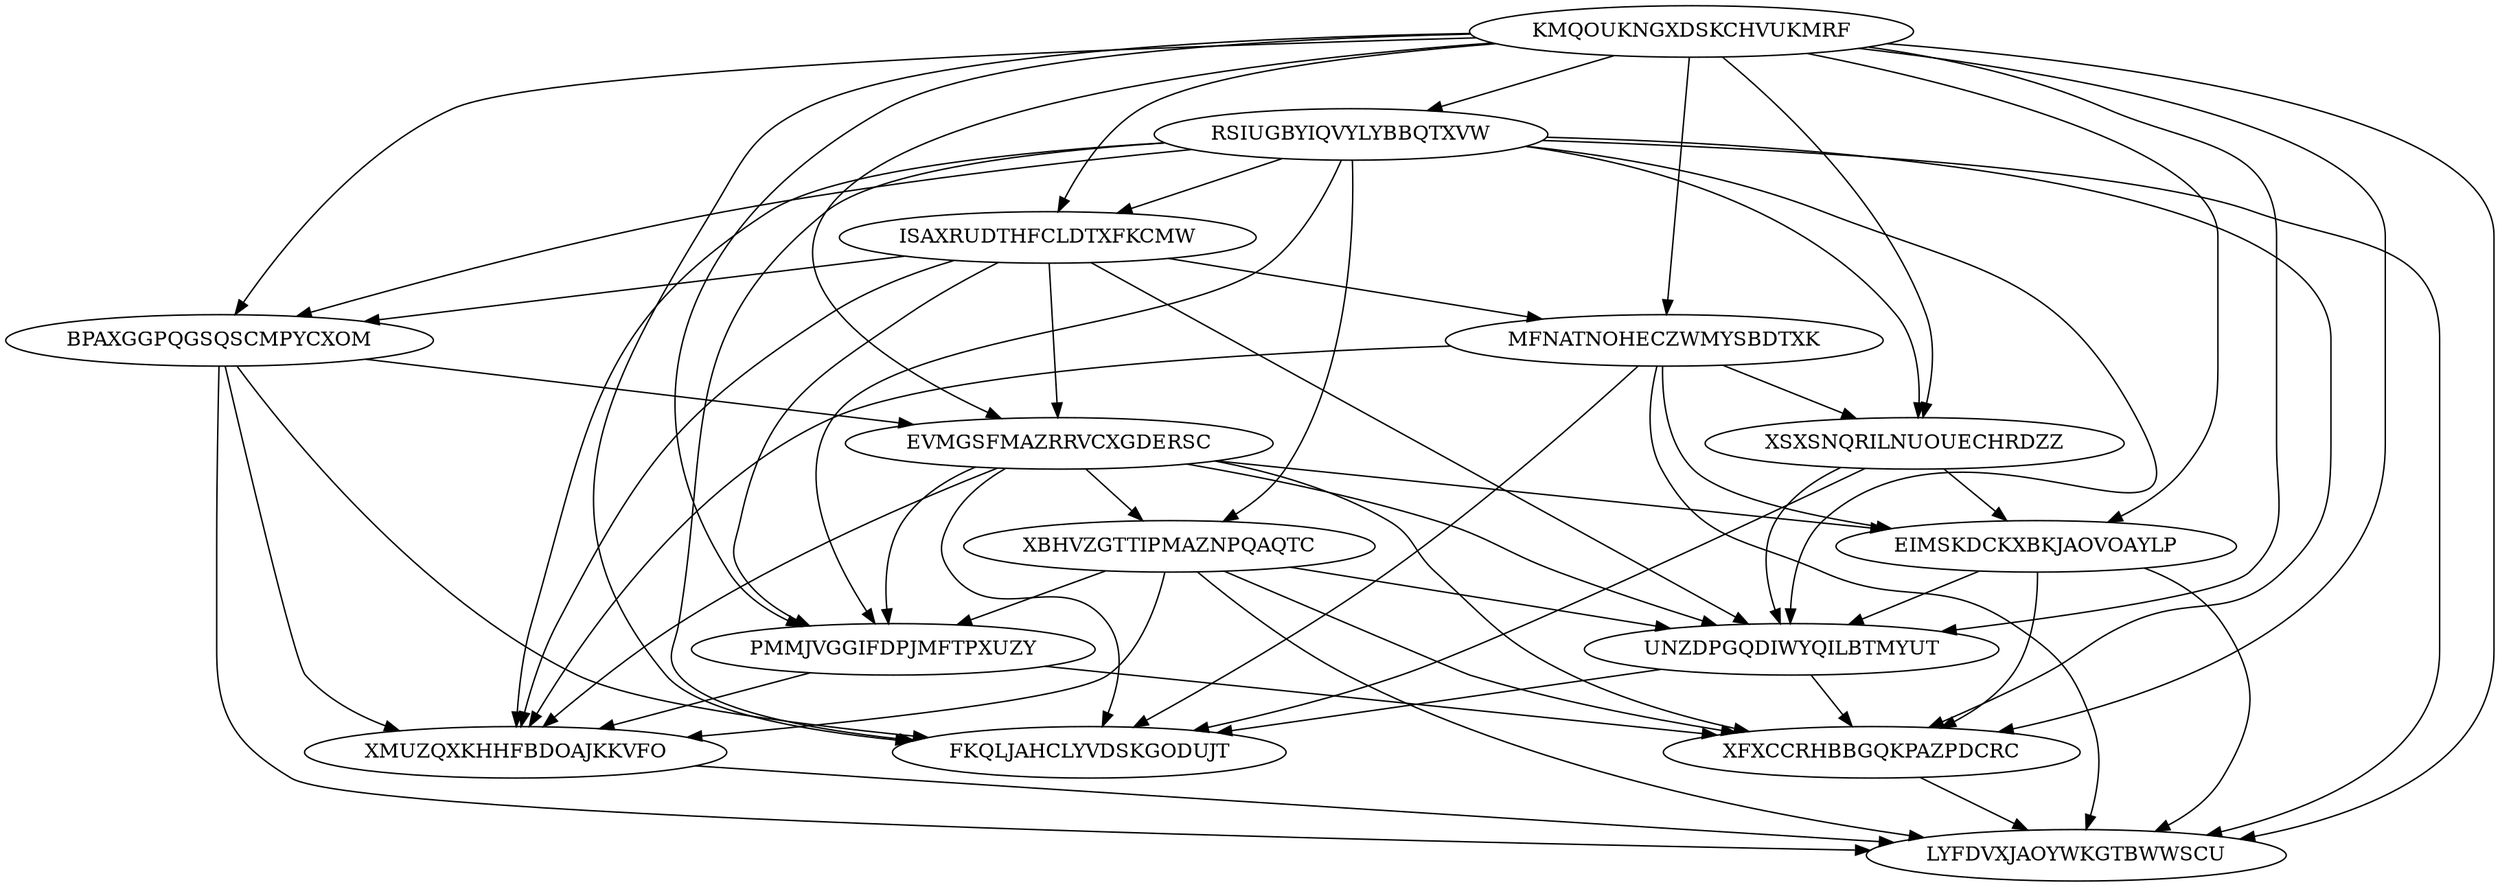 digraph N15M61 {
	KMQOUKNGXDSKCHVUKMRF	[Weight=16];
	RSIUGBYIQVYLYBBQTXVW	[Weight=11];
	ISAXRUDTHFCLDTXFKCMW	[Weight=17];
	BPAXGGPQGSQSCMPYCXOM	[Weight=19];
	EVMGSFMAZRRVCXGDERSC	[Weight=19];
	XBHVZGTTIPMAZNPQAQTC	[Weight=13];
	MFNATNOHECZWMYSBDTXK	[Weight=13];
	XSXSNQRILNUOUECHRDZZ	[Weight=15];
	PMMJVGGIFDPJMFTPXUZY	[Weight=13];
	EIMSKDCKXBKJAOVOAYLP	[Weight=12];
	UNZDPGQDIWYQILBTMYUT	[Weight=11];
	FKQLJAHCLYVDSKGODUJT	[Weight=17];
	XMUZQXKHHFBDOAJKKVFO	[Weight=14];
	XFXCCRHBBGQKPAZPDCRC	[Weight=15];
	LYFDVXJAOYWKGTBWWSCU	[Weight=15];
	ISAXRUDTHFCLDTXFKCMW -> BPAXGGPQGSQSCMPYCXOM [Weight=14];
	EVMGSFMAZRRVCXGDERSC -> PMMJVGGIFDPJMFTPXUZY [Weight=14];
	MFNATNOHECZWMYSBDTXK -> EIMSKDCKXBKJAOVOAYLP [Weight=19];
	XSXSNQRILNUOUECHRDZZ -> FKQLJAHCLYVDSKGODUJT [Weight=14];
	EVMGSFMAZRRVCXGDERSC -> XFXCCRHBBGQKPAZPDCRC [Weight=11];
	KMQOUKNGXDSKCHVUKMRF -> EVMGSFMAZRRVCXGDERSC [Weight=19];
	KMQOUKNGXDSKCHVUKMRF -> XFXCCRHBBGQKPAZPDCRC [Weight=17];
	EVMGSFMAZRRVCXGDERSC -> EIMSKDCKXBKJAOVOAYLP [Weight=17];
	XBHVZGTTIPMAZNPQAQTC -> UNZDPGQDIWYQILBTMYUT [Weight=17];
	KMQOUKNGXDSKCHVUKMRF -> RSIUGBYIQVYLYBBQTXVW [Weight=20];
	XBHVZGTTIPMAZNPQAQTC -> LYFDVXJAOYWKGTBWWSCU [Weight=16];
	BPAXGGPQGSQSCMPYCXOM -> EVMGSFMAZRRVCXGDERSC [Weight=12];
	XBHVZGTTIPMAZNPQAQTC -> PMMJVGGIFDPJMFTPXUZY [Weight=17];
	PMMJVGGIFDPJMFTPXUZY -> XMUZQXKHHFBDOAJKKVFO [Weight=11];
	MFNATNOHECZWMYSBDTXK -> XSXSNQRILNUOUECHRDZZ [Weight=10];
	BPAXGGPQGSQSCMPYCXOM -> FKQLJAHCLYVDSKGODUJT [Weight=12];
	KMQOUKNGXDSKCHVUKMRF -> PMMJVGGIFDPJMFTPXUZY [Weight=10];
	RSIUGBYIQVYLYBBQTXVW -> ISAXRUDTHFCLDTXFKCMW [Weight=16];
	UNZDPGQDIWYQILBTMYUT -> FKQLJAHCLYVDSKGODUJT [Weight=10];
	MFNATNOHECZWMYSBDTXK -> FKQLJAHCLYVDSKGODUJT [Weight=12];
	EVMGSFMAZRRVCXGDERSC -> XBHVZGTTIPMAZNPQAQTC [Weight=14];
	RSIUGBYIQVYLYBBQTXVW -> XMUZQXKHHFBDOAJKKVFO [Weight=11];
	EIMSKDCKXBKJAOVOAYLP -> XFXCCRHBBGQKPAZPDCRC [Weight=15];
	BPAXGGPQGSQSCMPYCXOM -> XMUZQXKHHFBDOAJKKVFO [Weight=10];
	RSIUGBYIQVYLYBBQTXVW -> XFXCCRHBBGQKPAZPDCRC [Weight=16];
	KMQOUKNGXDSKCHVUKMRF -> EIMSKDCKXBKJAOVOAYLP [Weight=15];
	XFXCCRHBBGQKPAZPDCRC -> LYFDVXJAOYWKGTBWWSCU [Weight=13];
	XBHVZGTTIPMAZNPQAQTC -> XMUZQXKHHFBDOAJKKVFO [Weight=11];
	XSXSNQRILNUOUECHRDZZ -> EIMSKDCKXBKJAOVOAYLP [Weight=12];
	EIMSKDCKXBKJAOVOAYLP -> LYFDVXJAOYWKGTBWWSCU [Weight=14];
	RSIUGBYIQVYLYBBQTXVW -> XBHVZGTTIPMAZNPQAQTC [Weight=16];
	KMQOUKNGXDSKCHVUKMRF -> ISAXRUDTHFCLDTXFKCMW [Weight=13];
	RSIUGBYIQVYLYBBQTXVW -> BPAXGGPQGSQSCMPYCXOM [Weight=16];
	KMQOUKNGXDSKCHVUKMRF -> BPAXGGPQGSQSCMPYCXOM [Weight=11];
	BPAXGGPQGSQSCMPYCXOM -> LYFDVXJAOYWKGTBWWSCU [Weight=18];
	KMQOUKNGXDSKCHVUKMRF -> FKQLJAHCLYVDSKGODUJT [Weight=15];
	RSIUGBYIQVYLYBBQTXVW -> XSXSNQRILNUOUECHRDZZ [Weight=13];
	RSIUGBYIQVYLYBBQTXVW -> LYFDVXJAOYWKGTBWWSCU [Weight=15];
	MFNATNOHECZWMYSBDTXK -> XMUZQXKHHFBDOAJKKVFO [Weight=11];
	ISAXRUDTHFCLDTXFKCMW -> UNZDPGQDIWYQILBTMYUT [Weight=20];
	KMQOUKNGXDSKCHVUKMRF -> MFNATNOHECZWMYSBDTXK [Weight=10];
	UNZDPGQDIWYQILBTMYUT -> XFXCCRHBBGQKPAZPDCRC [Weight=19];
	KMQOUKNGXDSKCHVUKMRF -> UNZDPGQDIWYQILBTMYUT [Weight=11];
	ISAXRUDTHFCLDTXFKCMW -> EVMGSFMAZRRVCXGDERSC [Weight=15];
	RSIUGBYIQVYLYBBQTXVW -> UNZDPGQDIWYQILBTMYUT [Weight=10];
	ISAXRUDTHFCLDTXFKCMW -> MFNATNOHECZWMYSBDTXK [Weight=13];
	RSIUGBYIQVYLYBBQTXVW -> PMMJVGGIFDPJMFTPXUZY [Weight=20];
	RSIUGBYIQVYLYBBQTXVW -> FKQLJAHCLYVDSKGODUJT [Weight=11];
	MFNATNOHECZWMYSBDTXK -> LYFDVXJAOYWKGTBWWSCU [Weight=14];
	EVMGSFMAZRRVCXGDERSC -> XMUZQXKHHFBDOAJKKVFO [Weight=11];
	PMMJVGGIFDPJMFTPXUZY -> XFXCCRHBBGQKPAZPDCRC [Weight=19];
	EIMSKDCKXBKJAOVOAYLP -> UNZDPGQDIWYQILBTMYUT [Weight=18];
	XBHVZGTTIPMAZNPQAQTC -> XFXCCRHBBGQKPAZPDCRC [Weight=15];
	EVMGSFMAZRRVCXGDERSC -> UNZDPGQDIWYQILBTMYUT [Weight=10];
	KMQOUKNGXDSKCHVUKMRF -> LYFDVXJAOYWKGTBWWSCU [Weight=20];
	XSXSNQRILNUOUECHRDZZ -> UNZDPGQDIWYQILBTMYUT [Weight=11];
	ISAXRUDTHFCLDTXFKCMW -> XMUZQXKHHFBDOAJKKVFO [Weight=13];
	EVMGSFMAZRRVCXGDERSC -> FKQLJAHCLYVDSKGODUJT [Weight=12];
	ISAXRUDTHFCLDTXFKCMW -> PMMJVGGIFDPJMFTPXUZY [Weight=13];
	XMUZQXKHHFBDOAJKKVFO -> LYFDVXJAOYWKGTBWWSCU [Weight=12];
	KMQOUKNGXDSKCHVUKMRF -> XSXSNQRILNUOUECHRDZZ [Weight=19];
}

